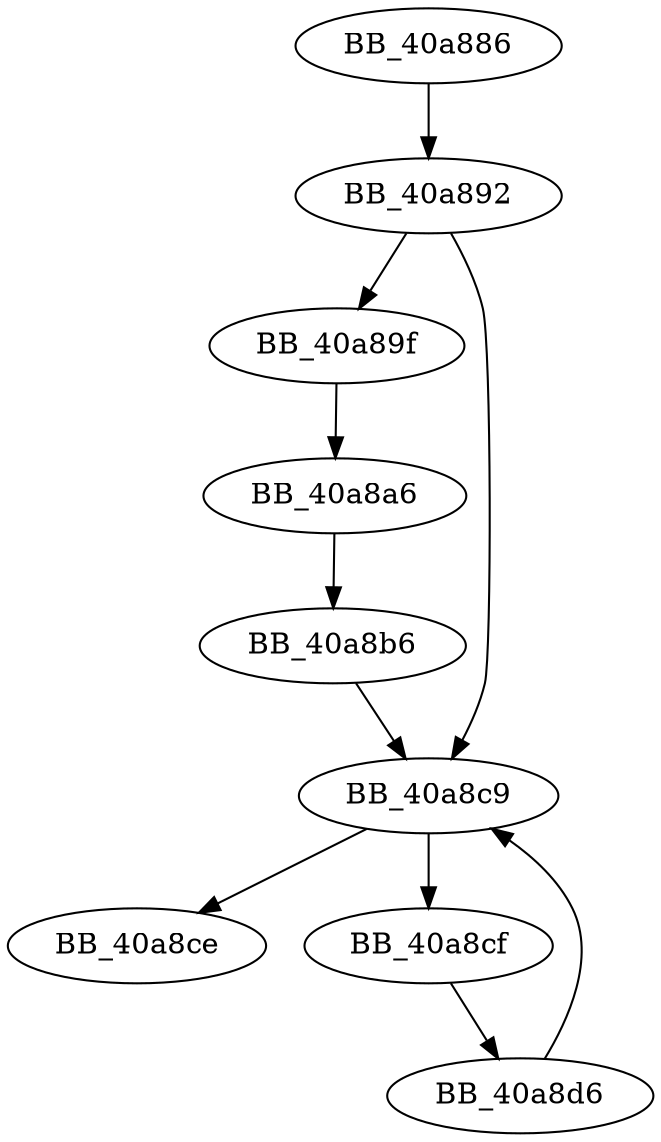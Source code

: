 DiGraph __locterm{
BB_40a886->BB_40a892
BB_40a892->BB_40a89f
BB_40a892->BB_40a8c9
BB_40a89f->BB_40a8a6
BB_40a8a6->BB_40a8b6
BB_40a8b6->BB_40a8c9
BB_40a8c9->BB_40a8ce
BB_40a8c9->BB_40a8cf
BB_40a8cf->BB_40a8d6
BB_40a8d6->BB_40a8c9
}
